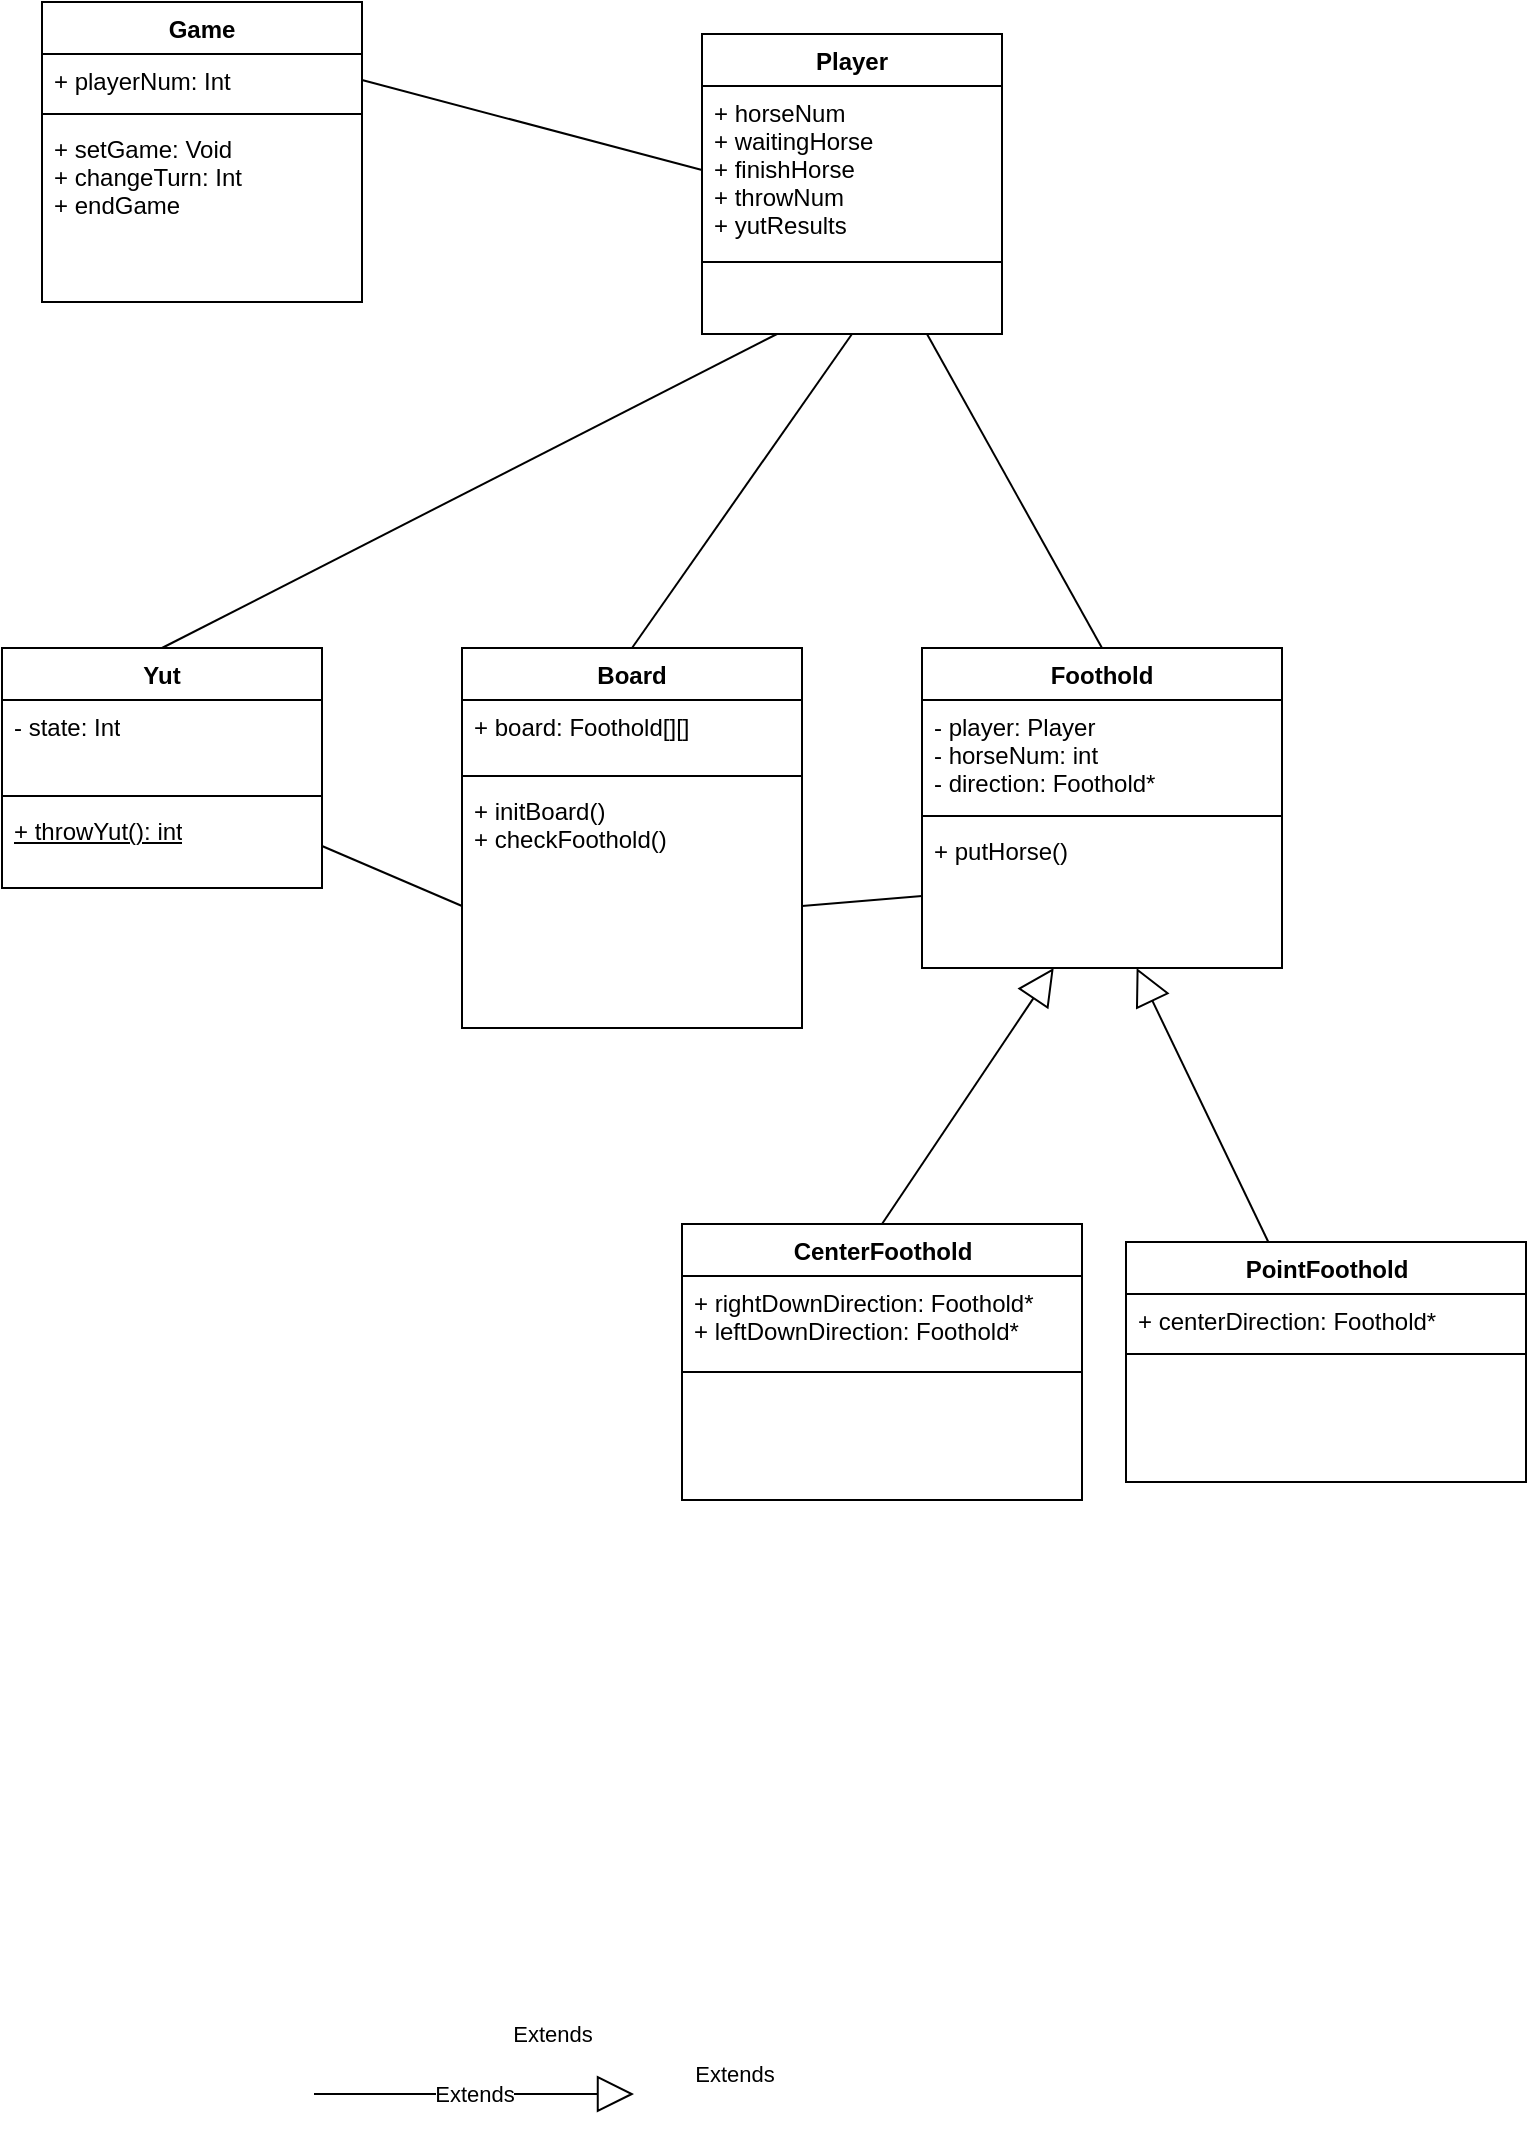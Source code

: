 <mxfile version="10.6.9" type="device"><diagram id="1vVKv9qxnEiFqbBSuT5t" name="Page-1"><mxGraphModel dx="2413" dy="685" grid="1" gridSize="10" guides="1" tooltips="1" connect="1" arrows="1" fold="1" page="1" pageScale="1" pageWidth="827" pageHeight="1169" math="0" shadow="0"><root><mxCell id="0"/><mxCell id="1" parent="0"/><mxCell id="HXGkDuTkUOPMB5nnSvtj-9" value="Yut&#10;" style="swimlane;fontStyle=1;align=center;verticalAlign=top;childLayout=stackLayout;horizontal=1;startSize=26;horizontalStack=0;resizeParent=1;resizeParentMax=0;resizeLast=0;collapsible=1;marginBottom=0;" parent="1" vertex="1"><mxGeometry x="-96" y="477" width="160" height="120" as="geometry"/></mxCell><mxCell id="HXGkDuTkUOPMB5nnSvtj-10" value="- state: Int" style="text;strokeColor=none;fillColor=none;align=left;verticalAlign=top;spacingLeft=4;spacingRight=4;overflow=hidden;rotatable=0;points=[[0,0.5],[1,0.5]];portConstraint=eastwest;fontStyle=0;html=1;" parent="HXGkDuTkUOPMB5nnSvtj-9" vertex="1"><mxGeometry y="26" width="160" height="44" as="geometry"/></mxCell><mxCell id="HXGkDuTkUOPMB5nnSvtj-11" value="" style="line;strokeWidth=1;fillColor=none;align=left;verticalAlign=middle;spacingTop=-1;spacingLeft=3;spacingRight=3;rotatable=0;labelPosition=right;points=[];portConstraint=eastwest;" parent="HXGkDuTkUOPMB5nnSvtj-9" vertex="1"><mxGeometry y="70" width="160" height="8" as="geometry"/></mxCell><mxCell id="HXGkDuTkUOPMB5nnSvtj-12" value="&lt;u&gt;+ throwYut(): int&lt;/u&gt;&lt;br&gt;" style="text;strokeColor=none;fillColor=none;align=left;verticalAlign=top;spacingLeft=4;spacingRight=4;overflow=hidden;rotatable=0;points=[[0,0.5],[1,0.5]];portConstraint=eastwest;fontStyle=0;html=1;" parent="HXGkDuTkUOPMB5nnSvtj-9" vertex="1"><mxGeometry y="78" width="160" height="42" as="geometry"/></mxCell><mxCell id="HXGkDuTkUOPMB5nnSvtj-21" value="Board" style="swimlane;fontStyle=1;align=center;verticalAlign=top;childLayout=stackLayout;horizontal=1;startSize=26;horizontalStack=0;resizeParent=1;resizeParentMax=0;resizeLast=0;collapsible=1;marginBottom=0;" parent="1" vertex="1"><mxGeometry x="134" y="477" width="170" height="190" as="geometry"/></mxCell><mxCell id="HXGkDuTkUOPMB5nnSvtj-22" value="+ board: Foothold[][]&#10;" style="text;strokeColor=none;fillColor=none;align=left;verticalAlign=top;spacingLeft=4;spacingRight=4;overflow=hidden;rotatable=0;points=[[0,0.5],[1,0.5]];portConstraint=eastwest;" parent="HXGkDuTkUOPMB5nnSvtj-21" vertex="1"><mxGeometry y="26" width="170" height="34" as="geometry"/></mxCell><mxCell id="HXGkDuTkUOPMB5nnSvtj-23" value="" style="line;strokeWidth=1;fillColor=none;align=left;verticalAlign=middle;spacingTop=-1;spacingLeft=3;spacingRight=3;rotatable=0;labelPosition=right;points=[];portConstraint=eastwest;" parent="HXGkDuTkUOPMB5nnSvtj-21" vertex="1"><mxGeometry y="60" width="170" height="8" as="geometry"/></mxCell><mxCell id="HXGkDuTkUOPMB5nnSvtj-24" value="+ initBoard()&#10;+ checkFoothold()&#10;" style="text;strokeColor=none;fillColor=none;align=left;verticalAlign=top;spacingLeft=4;spacingRight=4;overflow=hidden;rotatable=0;points=[[0,0.5],[1,0.5]];portConstraint=eastwest;" parent="HXGkDuTkUOPMB5nnSvtj-21" vertex="1"><mxGeometry y="68" width="170" height="122" as="geometry"/></mxCell><mxCell id="HXGkDuTkUOPMB5nnSvtj-25" value="Foothold" style="swimlane;fontStyle=1;align=center;verticalAlign=top;childLayout=stackLayout;horizontal=1;startSize=26;horizontalStack=0;resizeParent=1;resizeParentMax=0;resizeLast=0;collapsible=1;marginBottom=0;" parent="1" vertex="1"><mxGeometry x="364" y="477" width="180" height="160" as="geometry"/></mxCell><mxCell id="HXGkDuTkUOPMB5nnSvtj-26" value="- player: Player&#10;- horseNum: int&#10;- direction: Foothold*" style="text;strokeColor=none;fillColor=none;align=left;verticalAlign=top;spacingLeft=4;spacingRight=4;overflow=hidden;rotatable=0;points=[[0,0.5],[1,0.5]];portConstraint=eastwest;" parent="HXGkDuTkUOPMB5nnSvtj-25" vertex="1"><mxGeometry y="26" width="180" height="54" as="geometry"/></mxCell><mxCell id="HXGkDuTkUOPMB5nnSvtj-27" value="" style="line;strokeWidth=1;fillColor=none;align=left;verticalAlign=middle;spacingTop=-1;spacingLeft=3;spacingRight=3;rotatable=0;labelPosition=right;points=[];portConstraint=eastwest;" parent="HXGkDuTkUOPMB5nnSvtj-25" vertex="1"><mxGeometry y="80" width="180" height="8" as="geometry"/></mxCell><mxCell id="HXGkDuTkUOPMB5nnSvtj-28" value="+ putHorse()" style="text;strokeColor=none;fillColor=none;align=left;verticalAlign=top;spacingLeft=4;spacingRight=4;overflow=hidden;rotatable=0;points=[[0,0.5],[1,0.5]];portConstraint=eastwest;" parent="HXGkDuTkUOPMB5nnSvtj-25" vertex="1"><mxGeometry y="88" width="180" height="72" as="geometry"/></mxCell><mxCell id="HXGkDuTkUOPMB5nnSvtj-29" value="Player&#10;" style="swimlane;fontStyle=1;align=center;verticalAlign=top;childLayout=stackLayout;horizontal=1;startSize=26;horizontalStack=0;resizeParent=1;resizeParentMax=0;resizeLast=0;collapsible=1;marginBottom=0;" parent="1" vertex="1"><mxGeometry x="254" y="170" width="150" height="150" as="geometry"/></mxCell><mxCell id="HXGkDuTkUOPMB5nnSvtj-30" value="+ horseNum&#10;+ waitingHorse&#10;+ finishHorse&#10;+ throwNum&#10;+ yutResults&#10;" style="text;strokeColor=none;fillColor=none;align=left;verticalAlign=top;spacingLeft=4;spacingRight=4;overflow=hidden;rotatable=0;points=[[0,0.5],[1,0.5]];portConstraint=eastwest;" parent="HXGkDuTkUOPMB5nnSvtj-29" vertex="1"><mxGeometry y="26" width="150" height="84" as="geometry"/></mxCell><mxCell id="2XN6LwsY4yKl6WOA-Qdo-20" value="" style="line;strokeWidth=1;fillColor=none;align=left;verticalAlign=middle;spacingTop=-1;spacingLeft=3;spacingRight=3;rotatable=0;labelPosition=right;points=[];portConstraint=eastwest;labelBackgroundColor=#ffffff;" parent="HXGkDuTkUOPMB5nnSvtj-29" vertex="1"><mxGeometry y="110" width="150" height="8" as="geometry"/></mxCell><mxCell id="HXGkDuTkUOPMB5nnSvtj-31" value="" style="line;strokeWidth=1;fillColor=none;align=left;verticalAlign=middle;spacingTop=-1;spacingLeft=3;spacingRight=3;rotatable=0;labelPosition=right;points=[];portConstraint=eastwest;strokeColor=none;" parent="HXGkDuTkUOPMB5nnSvtj-29" vertex="1"><mxGeometry y="118" width="150" height="32" as="geometry"/></mxCell><mxCell id="2XN6LwsY4yKl6WOA-Qdo-9" value="CenterFoothold" style="swimlane;fontStyle=1;align=center;verticalAlign=top;childLayout=stackLayout;horizontal=1;startSize=26;horizontalStack=0;resizeParent=1;resizeParentMax=0;resizeLast=0;collapsible=1;marginBottom=0;html=1;" parent="1" vertex="1"><mxGeometry x="244" y="765" width="200" height="138" as="geometry"/></mxCell><mxCell id="2XN6LwsY4yKl6WOA-Qdo-10" value="+ rightDownDirection: Foothold*&#10;+ leftDownDirection: Foothold*" style="text;strokeColor=none;fillColor=none;align=left;verticalAlign=top;spacingLeft=4;spacingRight=4;overflow=hidden;rotatable=0;points=[[0,0.5],[1,0.5]];portConstraint=eastwest;" parent="2XN6LwsY4yKl6WOA-Qdo-9" vertex="1"><mxGeometry y="26" width="200" height="44" as="geometry"/></mxCell><mxCell id="2XN6LwsY4yKl6WOA-Qdo-19" value="" style="line;strokeWidth=1;fillColor=none;align=left;verticalAlign=middle;spacingTop=-1;spacingLeft=3;spacingRight=3;rotatable=0;labelPosition=right;points=[];portConstraint=eastwest;labelBackgroundColor=#ffffff;" parent="2XN6LwsY4yKl6WOA-Qdo-9" vertex="1"><mxGeometry y="70" width="200" height="8" as="geometry"/></mxCell><mxCell id="2XN6LwsY4yKl6WOA-Qdo-11" value="" style="line;strokeWidth=1;fillColor=none;align=left;verticalAlign=middle;spacingTop=-1;spacingLeft=3;spacingRight=3;rotatable=0;labelPosition=right;points=[];portConstraint=eastwest;strokeColor=none;" parent="2XN6LwsY4yKl6WOA-Qdo-9" vertex="1"><mxGeometry y="78" width="200" height="60" as="geometry"/></mxCell><mxCell id="2XN6LwsY4yKl6WOA-Qdo-13" value="PointFoothold" style="swimlane;fontStyle=1;align=center;verticalAlign=top;childLayout=stackLayout;horizontal=1;startSize=26;horizontalStack=0;resizeParent=1;resizeParentMax=0;resizeLast=0;collapsible=1;marginBottom=0;html=1;" parent="1" vertex="1"><mxGeometry x="466" y="774" width="200" height="120" as="geometry"/></mxCell><mxCell id="2XN6LwsY4yKl6WOA-Qdo-14" value="+ centerDirection: Foothold*" style="text;strokeColor=none;fillColor=none;align=left;verticalAlign=top;spacingLeft=4;spacingRight=4;overflow=hidden;rotatable=0;points=[[0,0.5],[1,0.5]];portConstraint=eastwest;" parent="2XN6LwsY4yKl6WOA-Qdo-13" vertex="1"><mxGeometry y="26" width="200" height="26" as="geometry"/></mxCell><mxCell id="2XN6LwsY4yKl6WOA-Qdo-21" value="" style="line;strokeWidth=1;fillColor=none;align=left;verticalAlign=middle;spacingTop=-1;spacingLeft=3;spacingRight=3;rotatable=0;labelPosition=right;points=[];portConstraint=eastwest;labelBackgroundColor=#ffffff;" parent="2XN6LwsY4yKl6WOA-Qdo-13" vertex="1"><mxGeometry y="52" width="200" height="8" as="geometry"/></mxCell><mxCell id="2XN6LwsY4yKl6WOA-Qdo-15" value="" style="line;strokeWidth=1;fillColor=none;align=left;verticalAlign=middle;spacingTop=-1;spacingLeft=3;spacingRight=3;rotatable=0;labelPosition=right;points=[];portConstraint=eastwest;strokeColor=none;" parent="2XN6LwsY4yKl6WOA-Qdo-13" vertex="1"><mxGeometry y="60" width="200" height="60" as="geometry"/></mxCell><mxCell id="2XN6LwsY4yKl6WOA-Qdo-27" value="" style="endArrow=none;html=1;entryX=0.25;entryY=1;entryDx=0;entryDy=0;exitX=0.5;exitY=0;exitDx=0;exitDy=0;" parent="1" source="HXGkDuTkUOPMB5nnSvtj-9" target="HXGkDuTkUOPMB5nnSvtj-29" edge="1"><mxGeometry width="50" height="50" relative="1" as="geometry"><mxPoint x="-26" y="447" as="sourcePoint"/><mxPoint x="24" y="397" as="targetPoint"/></mxGeometry></mxCell><mxCell id="2XN6LwsY4yKl6WOA-Qdo-29" value="" style="endArrow=none;html=1;entryX=0;entryY=0.5;entryDx=0;entryDy=0;exitX=1;exitY=0.5;exitDx=0;exitDy=0;" parent="1" source="HXGkDuTkUOPMB5nnSvtj-12" target="HXGkDuTkUOPMB5nnSvtj-24" edge="1"><mxGeometry width="50" height="50" relative="1" as="geometry"><mxPoint x="-96" y="1057" as="sourcePoint"/><mxPoint x="-46" y="1007" as="targetPoint"/></mxGeometry></mxCell><mxCell id="2XN6LwsY4yKl6WOA-Qdo-30" value="" style="endArrow=none;html=1;entryX=0.5;entryY=1;entryDx=0;entryDy=0;exitX=0.5;exitY=0;exitDx=0;exitDy=0;" parent="1" source="HXGkDuTkUOPMB5nnSvtj-21" target="HXGkDuTkUOPMB5nnSvtj-29" edge="1"><mxGeometry width="50" height="50" relative="1" as="geometry"><mxPoint x="-96" y="1127" as="sourcePoint"/><mxPoint x="-46" y="1077" as="targetPoint"/></mxGeometry></mxCell><mxCell id="2XN6LwsY4yKl6WOA-Qdo-31" value="" style="endArrow=none;html=1;entryX=0;entryY=0.5;entryDx=0;entryDy=0;exitX=1;exitY=0.5;exitDx=0;exitDy=0;" parent="1" source="HXGkDuTkUOPMB5nnSvtj-24" target="HXGkDuTkUOPMB5nnSvtj-28" edge="1"><mxGeometry width="50" height="50" relative="1" as="geometry"><mxPoint x="252" y="707" as="sourcePoint"/><mxPoint x="302" y="657" as="targetPoint"/></mxGeometry></mxCell><mxCell id="pUDl13Au3BVO3HMxTOnB-1" value="Game" style="swimlane;fontStyle=1;align=center;verticalAlign=top;childLayout=stackLayout;horizontal=1;startSize=26;horizontalStack=0;resizeParent=1;resizeParentMax=0;resizeLast=0;collapsible=1;marginBottom=0;" vertex="1" parent="1"><mxGeometry x="-76" y="154" width="160" height="150" as="geometry"/></mxCell><mxCell id="pUDl13Au3BVO3HMxTOnB-2" value="+ playerNum: Int" style="text;strokeColor=none;fillColor=none;align=left;verticalAlign=top;spacingLeft=4;spacingRight=4;overflow=hidden;rotatable=0;points=[[0,0.5],[1,0.5]];portConstraint=eastwest;" vertex="1" parent="pUDl13Au3BVO3HMxTOnB-1"><mxGeometry y="26" width="160" height="26" as="geometry"/></mxCell><mxCell id="pUDl13Au3BVO3HMxTOnB-3" value="" style="line;strokeWidth=1;fillColor=none;align=left;verticalAlign=middle;spacingTop=-1;spacingLeft=3;spacingRight=3;rotatable=0;labelPosition=right;points=[];portConstraint=eastwest;" vertex="1" parent="pUDl13Au3BVO3HMxTOnB-1"><mxGeometry y="52" width="160" height="8" as="geometry"/></mxCell><mxCell id="pUDl13Au3BVO3HMxTOnB-4" value="+ setGame: Void&#10;+ changeTurn: Int&#10;+ endGame&#10;&#10;&#10;" style="text;strokeColor=none;fillColor=none;align=left;verticalAlign=top;spacingLeft=4;spacingRight=4;overflow=hidden;rotatable=0;points=[[0,0.5],[1,0.5]];portConstraint=eastwest;" vertex="1" parent="pUDl13Au3BVO3HMxTOnB-1"><mxGeometry y="60" width="160" height="90" as="geometry"/></mxCell><mxCell id="pUDl13Au3BVO3HMxTOnB-6" value="" style="endArrow=none;html=1;exitX=1;exitY=0.5;exitDx=0;exitDy=0;entryX=0;entryY=0.5;entryDx=0;entryDy=0;" edge="1" parent="1" source="pUDl13Au3BVO3HMxTOnB-2" target="HXGkDuTkUOPMB5nnSvtj-30"><mxGeometry width="50" height="50" relative="1" as="geometry"><mxPoint x="-96" y="979" as="sourcePoint"/><mxPoint x="-46" y="929" as="targetPoint"/></mxGeometry></mxCell><mxCell id="pUDl13Au3BVO3HMxTOnB-11" value="" style="endArrow=none;html=1;entryX=0.5;entryY=0;entryDx=0;entryDy=0;exitX=0.75;exitY=1;exitDx=0;exitDy=0;" edge="1" parent="1" source="HXGkDuTkUOPMB5nnSvtj-29" target="HXGkDuTkUOPMB5nnSvtj-25"><mxGeometry width="50" height="50" relative="1" as="geometry"><mxPoint x="390" y="310" as="sourcePoint"/><mxPoint x="-50" y="930" as="targetPoint"/></mxGeometry></mxCell><mxCell id="pUDl13Au3BVO3HMxTOnB-12" value="Extends" style="endArrow=block;endSize=16;endFill=0;html=1;exitX=0.5;exitY=0;exitDx=0;exitDy=0;" edge="1" parent="1" source="2XN6LwsY4yKl6WOA-Qdo-9" target="HXGkDuTkUOPMB5nnSvtj-28"><mxGeometry x="-1" y="-437" width="160" relative="1" as="geometry"><mxPoint x="-100" y="920" as="sourcePoint"/><mxPoint x="60" y="920" as="targetPoint"/><mxPoint x="-528" y="162" as="offset"/></mxGeometry></mxCell><mxCell id="pUDl13Au3BVO3HMxTOnB-13" value="Extends" style="endArrow=block;endSize=16;endFill=0;html=1;" edge="1" parent="1"><mxGeometry width="160" relative="1" as="geometry"><mxPoint x="60" y="1200" as="sourcePoint"/><mxPoint x="220" y="1200" as="targetPoint"/></mxGeometry></mxCell><mxCell id="pUDl13Au3BVO3HMxTOnB-15" value="Extends" style="endArrow=block;endSize=16;endFill=0;html=1;" edge="1" parent="1" source="2XN6LwsY4yKl6WOA-Qdo-13" target="HXGkDuTkUOPMB5nnSvtj-28"><mxGeometry x="-1" y="494" width="160" relative="1" as="geometry"><mxPoint x="560" y="780" as="sourcePoint"/><mxPoint x="220" y="1240" as="targetPoint"/><mxPoint x="178" y="202" as="offset"/></mxGeometry></mxCell></root></mxGraphModel></diagram></mxfile>
